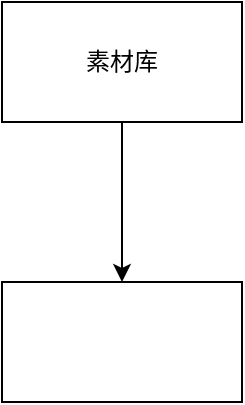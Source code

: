 <mxfile version="11.0.7" type="github"><diagram id="K6KpcpTpRRr7vN6IyAET" name="Page-1"><mxGraphModel dx="1186" dy="766" grid="1" gridSize="10" guides="1" tooltips="1" connect="1" arrows="1" fold="1" page="1" pageScale="1" pageWidth="850" pageHeight="1100" math="0" shadow="0"><root><mxCell id="0"/><mxCell id="1" parent="0"/><mxCell id="KxIGd2-ygBmVFhRSZRwj-3" value="" style="edgeStyle=orthogonalEdgeStyle;rounded=0;orthogonalLoop=1;jettySize=auto;html=1;" edge="1" parent="1" source="KxIGd2-ygBmVFhRSZRwj-1" target="KxIGd2-ygBmVFhRSZRwj-2"><mxGeometry relative="1" as="geometry"/></mxCell><mxCell id="KxIGd2-ygBmVFhRSZRwj-1" value="素材库" style="rounded=0;whiteSpace=wrap;html=1;" vertex="1" parent="1"><mxGeometry x="150" y="240" width="120" height="60" as="geometry"/></mxCell><mxCell id="KxIGd2-ygBmVFhRSZRwj-2" value="" style="rounded=0;whiteSpace=wrap;html=1;" vertex="1" parent="1"><mxGeometry x="150" y="380" width="120" height="60" as="geometry"/></mxCell></root></mxGraphModel></diagram></mxfile>